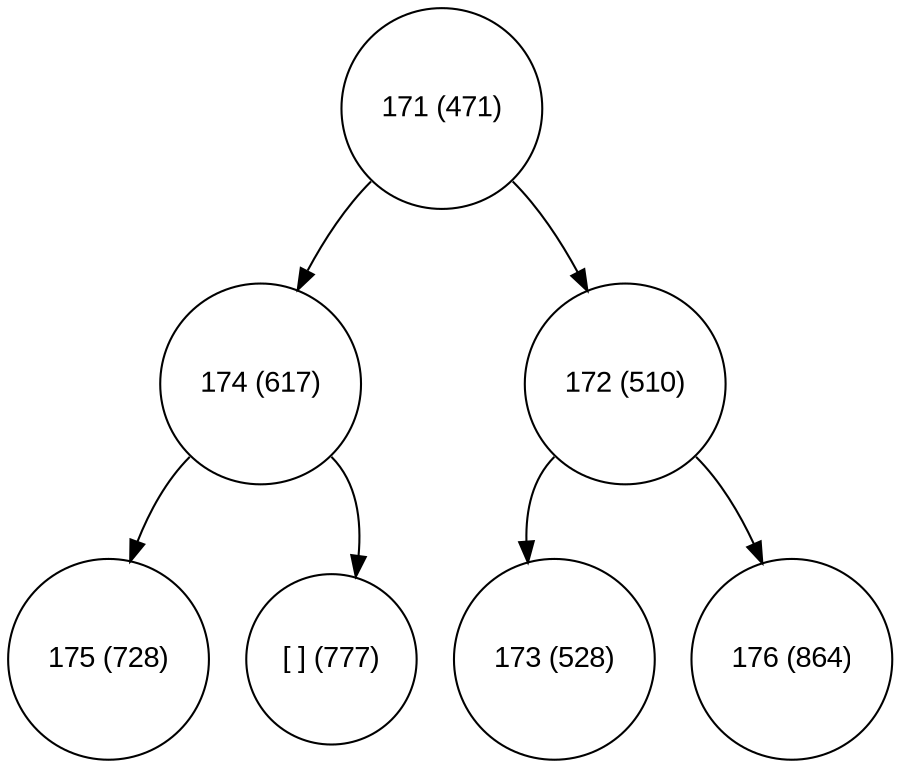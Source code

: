 digraph move_up {
	node [fontname="Arial", shape="circle", width=0.5]; 

	0 [label = "171 (471)"];
	0:sw -> 1;
	1 [label = "174 (617)"];
	1:sw -> 3;
	3 [label = "175 (728)"];
	1:se -> 4;
	4 [label = "[ ] (777)"];
	0:se -> 2;
	2 [label = "172 (510)"];
	2:sw -> 5;
	5 [label = "173 (528)"];
	2:se -> 6;
	6 [label = "176 (864)"];
}
